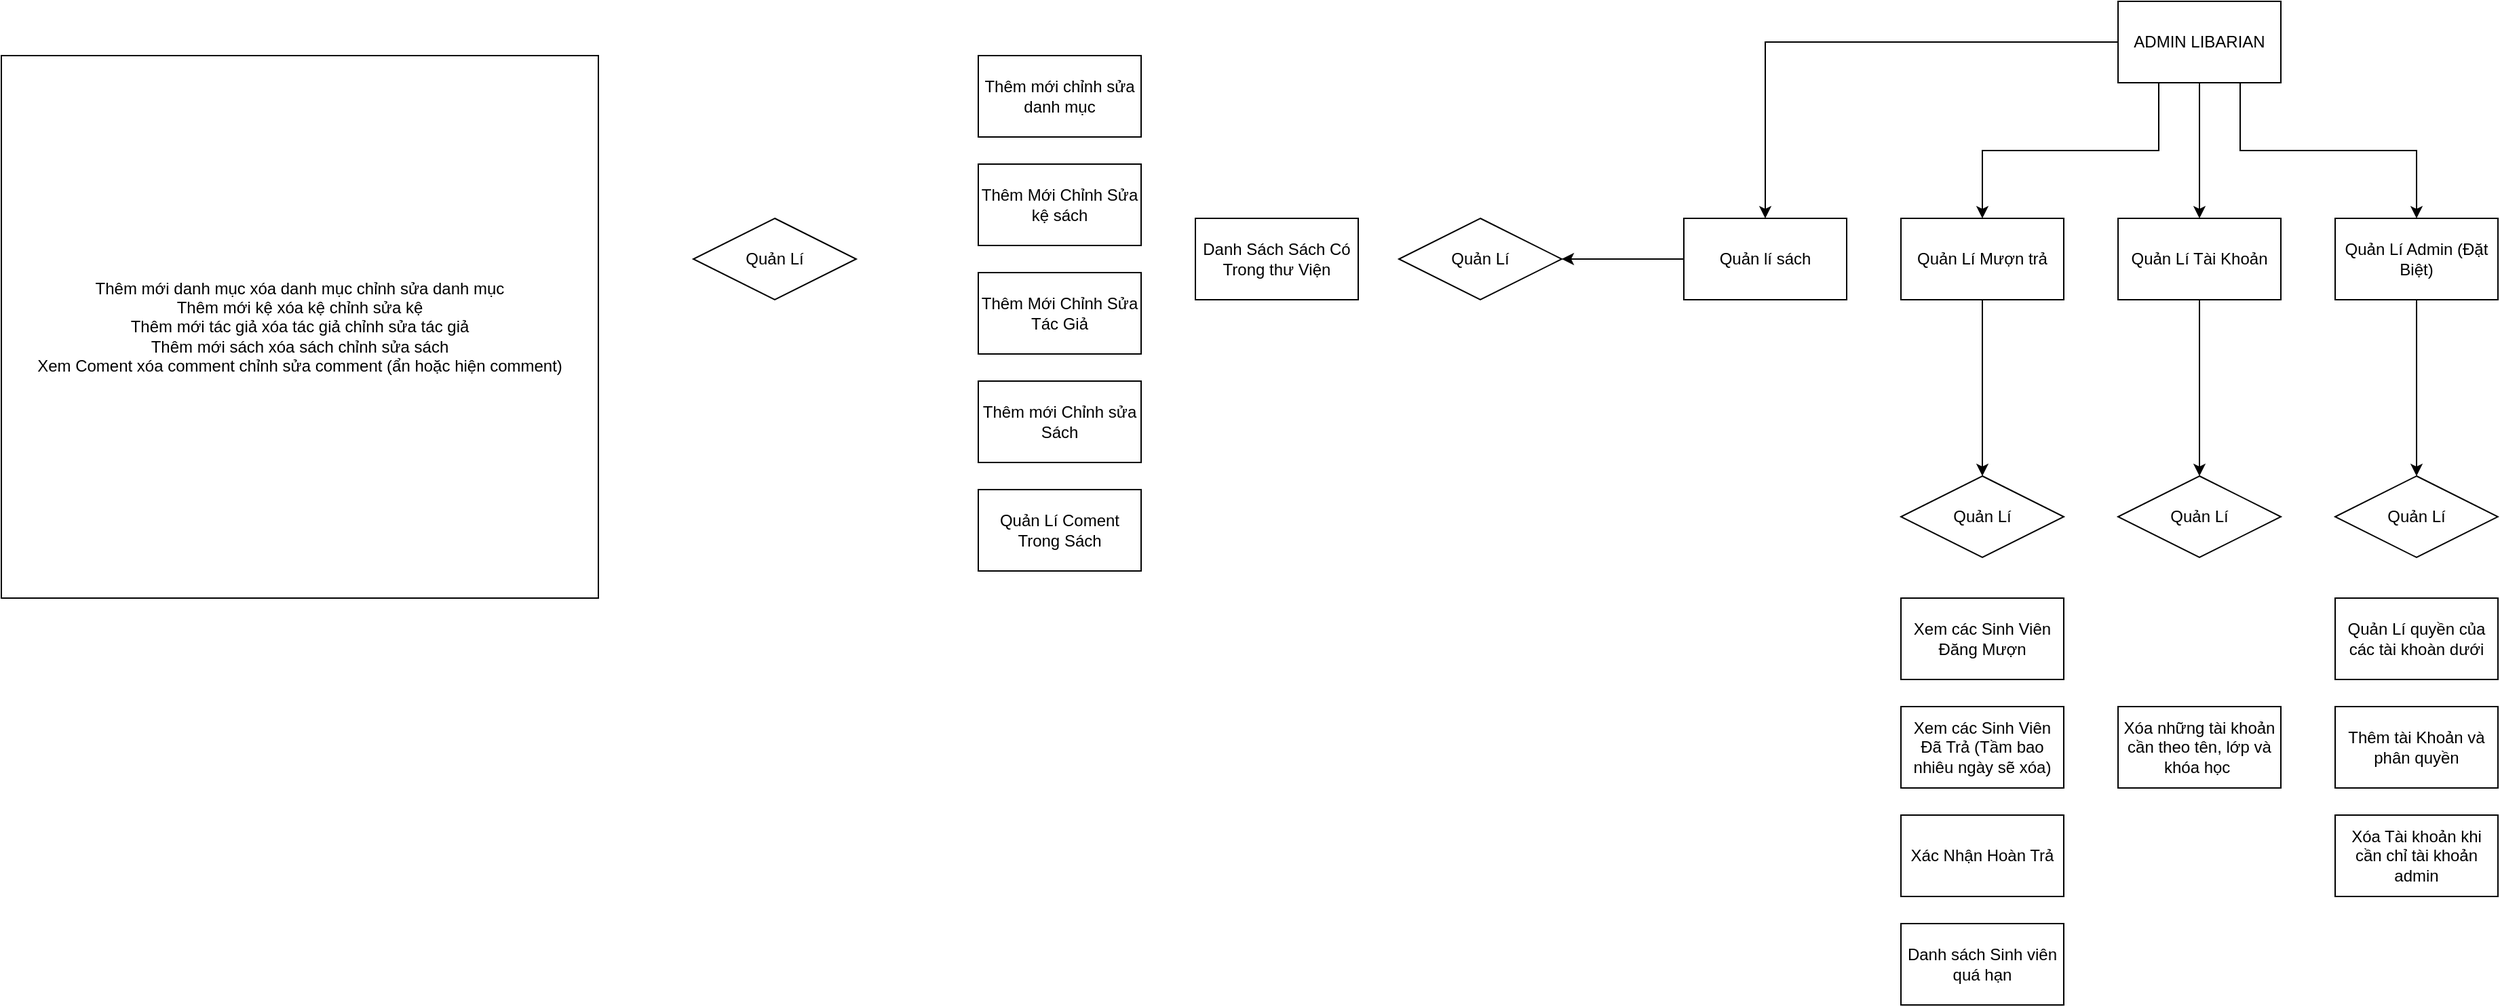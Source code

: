<mxfile version="17.1.2" type="device"><diagram id="cVdojBHhK5XvbkJo02rZ" name="Page-1"><mxGraphModel dx="2573" dy="502" grid="1" gridSize="10" guides="1" tooltips="1" connect="1" arrows="1" fold="1" page="1" pageScale="1" pageWidth="1654" pageHeight="2336" math="0" shadow="0"><root><mxCell id="0"/><mxCell id="1" parent="0"/><mxCell id="awL44UZkZnFPJXAZ_nr6-22" style="edgeStyle=orthogonalEdgeStyle;rounded=0;orthogonalLoop=1;jettySize=auto;html=1;exitX=0;exitY=0.5;exitDx=0;exitDy=0;entryX=1;entryY=0.5;entryDx=0;entryDy=0;" edge="1" parent="1" source="kkQLFHcbzOoR0DR4Loe_-2" target="awL44UZkZnFPJXAZ_nr6-21"><mxGeometry relative="1" as="geometry"/></mxCell><mxCell id="kkQLFHcbzOoR0DR4Loe_-2" value="Quản lí sách" style="rounded=0;whiteSpace=wrap;html=1;" vertex="1" parent="1"><mxGeometry x="160" y="200" width="120" height="60" as="geometry"/></mxCell><mxCell id="awL44UZkZnFPJXAZ_nr6-36" style="edgeStyle=orthogonalEdgeStyle;rounded=0;orthogonalLoop=1;jettySize=auto;html=1;exitX=0.5;exitY=1;exitDx=0;exitDy=0;entryX=0.5;entryY=0;entryDx=0;entryDy=0;" edge="1" parent="1" source="kkQLFHcbzOoR0DR4Loe_-3" target="awL44UZkZnFPJXAZ_nr6-29"><mxGeometry relative="1" as="geometry"/></mxCell><mxCell id="kkQLFHcbzOoR0DR4Loe_-3" value="Quản Lí Mượn trả" style="rounded=0;whiteSpace=wrap;html=1;" vertex="1" parent="1"><mxGeometry x="320" y="200" width="120" height="60" as="geometry"/></mxCell><mxCell id="awL44UZkZnFPJXAZ_nr6-55" style="edgeStyle=orthogonalEdgeStyle;rounded=0;orthogonalLoop=1;jettySize=auto;html=1;exitX=0.5;exitY=1;exitDx=0;exitDy=0;entryX=0.5;entryY=0;entryDx=0;entryDy=0;" edge="1" parent="1" source="kkQLFHcbzOoR0DR4Loe_-10" target="awL44UZkZnFPJXAZ_nr6-50"><mxGeometry relative="1" as="geometry"/></mxCell><mxCell id="kkQLFHcbzOoR0DR4Loe_-10" value="Quản Lí Admin (Đặt Biệt)" style="rounded=0;whiteSpace=wrap;html=1;" vertex="1" parent="1"><mxGeometry x="640" y="200" width="120" height="60" as="geometry"/></mxCell><mxCell id="kkQLFHcbzOoR0DR4Loe_-20" value="Danh Sách Sách Có Trong thư Viện" style="rounded=0;whiteSpace=wrap;html=1;" vertex="1" parent="1"><mxGeometry x="-200" y="200" width="120" height="60" as="geometry"/></mxCell><mxCell id="kkQLFHcbzOoR0DR4Loe_-21" value="Thêm mới Chỉnh sửa Sách" style="rounded=0;whiteSpace=wrap;html=1;" vertex="1" parent="1"><mxGeometry x="-360" y="320" width="120" height="60" as="geometry"/></mxCell><mxCell id="kkQLFHcbzOoR0DR4Loe_-22" value="Quản Lí Coment Trong Sách" style="rounded=0;whiteSpace=wrap;html=1;" vertex="1" parent="1"><mxGeometry x="-360" y="400" width="120" height="60" as="geometry"/></mxCell><mxCell id="kkQLFHcbzOoR0DR4Loe_-26" value="Thêm mới chỉnh sửa danh mục" style="rounded=0;whiteSpace=wrap;html=1;" vertex="1" parent="1"><mxGeometry x="-360" y="80" width="120" height="60" as="geometry"/></mxCell><mxCell id="kkQLFHcbzOoR0DR4Loe_-27" value="Thêm Mới Chỉnh Sửa kệ sách" style="rounded=0;whiteSpace=wrap;html=1;" vertex="1" parent="1"><mxGeometry x="-360" y="160" width="120" height="60" as="geometry"/></mxCell><mxCell id="awL44UZkZnFPJXAZ_nr6-1" value="Thêm Mới Chỉnh Sửa Tác Giả" style="rounded=0;whiteSpace=wrap;html=1;" vertex="1" parent="1"><mxGeometry x="-360" y="240" width="120" height="60" as="geometry"/></mxCell><mxCell id="awL44UZkZnFPJXAZ_nr6-14" style="edgeStyle=orthogonalEdgeStyle;rounded=0;orthogonalLoop=1;jettySize=auto;html=1;exitX=0;exitY=0.5;exitDx=0;exitDy=0;" edge="1" parent="1" source="awL44UZkZnFPJXAZ_nr6-10" target="kkQLFHcbzOoR0DR4Loe_-2"><mxGeometry relative="1" as="geometry"/></mxCell><mxCell id="awL44UZkZnFPJXAZ_nr6-15" style="edgeStyle=orthogonalEdgeStyle;rounded=0;orthogonalLoop=1;jettySize=auto;html=1;exitX=0.25;exitY=1;exitDx=0;exitDy=0;entryX=0.5;entryY=0;entryDx=0;entryDy=0;" edge="1" parent="1" source="awL44UZkZnFPJXAZ_nr6-10" target="kkQLFHcbzOoR0DR4Loe_-3"><mxGeometry relative="1" as="geometry"/></mxCell><mxCell id="awL44UZkZnFPJXAZ_nr6-49" style="edgeStyle=orthogonalEdgeStyle;rounded=0;orthogonalLoop=1;jettySize=auto;html=1;exitX=0.75;exitY=1;exitDx=0;exitDy=0;" edge="1" parent="1" source="awL44UZkZnFPJXAZ_nr6-10" target="kkQLFHcbzOoR0DR4Loe_-10"><mxGeometry relative="1" as="geometry"/></mxCell><mxCell id="awL44UZkZnFPJXAZ_nr6-62" style="edgeStyle=orthogonalEdgeStyle;rounded=0;orthogonalLoop=1;jettySize=auto;html=1;exitX=0.5;exitY=1;exitDx=0;exitDy=0;" edge="1" parent="1" source="awL44UZkZnFPJXAZ_nr6-10" target="awL44UZkZnFPJXAZ_nr6-57"><mxGeometry relative="1" as="geometry"/></mxCell><mxCell id="awL44UZkZnFPJXAZ_nr6-10" value="ADMIN LIBARIAN" style="rounded=0;whiteSpace=wrap;html=1;fillColor=none;" vertex="1" parent="1"><mxGeometry x="480" y="40" width="120" height="60" as="geometry"/></mxCell><mxCell id="awL44UZkZnFPJXAZ_nr6-21" value="Quản Lí" style="shape=rhombus;perimeter=rhombusPerimeter;whiteSpace=wrap;html=1;align=center;fillColor=none;" vertex="1" parent="1"><mxGeometry x="-50" y="200" width="120" height="60" as="geometry"/></mxCell><mxCell id="awL44UZkZnFPJXAZ_nr6-26" value="Quản Lí" style="shape=rhombus;perimeter=rhombusPerimeter;whiteSpace=wrap;html=1;align=center;fillColor=none;" vertex="1" parent="1"><mxGeometry x="-570" y="200" width="120" height="60" as="geometry"/></mxCell><mxCell id="awL44UZkZnFPJXAZ_nr6-27" value="Thêm mới danh mục xóa danh mục chỉnh sửa danh mục&lt;br&gt;Thêm mới kệ xóa kệ chỉnh sửa kệ&lt;br&gt;Thêm mới tác giả xóa tác giả chỉnh sửa tác giả&lt;br&gt;Thêm mới sách xóa sách chỉnh sửa sách&lt;br&gt;Xem Coment xóa comment chỉnh sửa comment (ẩn hoặc hiện comment)" style="rounded=0;whiteSpace=wrap;html=1;fillColor=default;" vertex="1" parent="1"><mxGeometry x="-1080" y="80" width="440" height="400" as="geometry"/></mxCell><mxCell id="awL44UZkZnFPJXAZ_nr6-29" value="Quản Lí" style="shape=rhombus;perimeter=rhombusPerimeter;whiteSpace=wrap;html=1;align=center;fillColor=default;" vertex="1" parent="1"><mxGeometry x="320" y="390" width="120" height="60" as="geometry"/></mxCell><mxCell id="awL44UZkZnFPJXAZ_nr6-31" value="Danh sách Sinh viên quá hạn" style="rounded=0;whiteSpace=wrap;html=1;" vertex="1" parent="1"><mxGeometry x="320" y="720" width="120" height="60" as="geometry"/></mxCell><mxCell id="awL44UZkZnFPJXAZ_nr6-33" value="Xem các Sinh Viên Đăng Mượn" style="rounded=0;whiteSpace=wrap;html=1;" vertex="1" parent="1"><mxGeometry x="320" y="480" width="120" height="60" as="geometry"/></mxCell><mxCell id="awL44UZkZnFPJXAZ_nr6-34" value="Xem các Sinh Viên Đã Trả (Tầm bao nhiêu ngày sẽ xóa)" style="rounded=0;whiteSpace=wrap;html=1;" vertex="1" parent="1"><mxGeometry x="320" y="560" width="120" height="60" as="geometry"/></mxCell><mxCell id="awL44UZkZnFPJXAZ_nr6-35" value="Xác Nhận Hoàn Trả" style="rounded=0;whiteSpace=wrap;html=1;" vertex="1" parent="1"><mxGeometry x="320" y="640" width="120" height="60" as="geometry"/></mxCell><mxCell id="awL44UZkZnFPJXAZ_nr6-50" value="Quản Lí" style="shape=rhombus;perimeter=rhombusPerimeter;whiteSpace=wrap;html=1;align=center;fillColor=default;" vertex="1" parent="1"><mxGeometry x="640" y="390" width="120" height="60" as="geometry"/></mxCell><mxCell id="awL44UZkZnFPJXAZ_nr6-52" value="Quản Lí quyền của các tài khoàn dưới" style="rounded=0;whiteSpace=wrap;html=1;" vertex="1" parent="1"><mxGeometry x="640" y="480" width="120" height="60" as="geometry"/></mxCell><mxCell id="awL44UZkZnFPJXAZ_nr6-53" value="Thêm tài Khoản và phân quyền" style="rounded=0;whiteSpace=wrap;html=1;" vertex="1" parent="1"><mxGeometry x="640" y="560" width="120" height="60" as="geometry"/></mxCell><mxCell id="awL44UZkZnFPJXAZ_nr6-54" value="Xóa Tài khoản khi cần chỉ tài khoản admin" style="rounded=0;whiteSpace=wrap;html=1;" vertex="1" parent="1"><mxGeometry x="640" y="640" width="120" height="60" as="geometry"/></mxCell><mxCell id="awL44UZkZnFPJXAZ_nr6-56" style="edgeStyle=orthogonalEdgeStyle;rounded=0;orthogonalLoop=1;jettySize=auto;html=1;exitX=0.5;exitY=1;exitDx=0;exitDy=0;entryX=0.5;entryY=0;entryDx=0;entryDy=0;" edge="1" parent="1" source="awL44UZkZnFPJXAZ_nr6-57" target="awL44UZkZnFPJXAZ_nr6-58"><mxGeometry relative="1" as="geometry"/></mxCell><mxCell id="awL44UZkZnFPJXAZ_nr6-57" value="Quản Lí Tài Khoản" style="rounded=0;whiteSpace=wrap;html=1;" vertex="1" parent="1"><mxGeometry x="480" y="200" width="120" height="60" as="geometry"/></mxCell><mxCell id="awL44UZkZnFPJXAZ_nr6-58" value="Quản Lí" style="shape=rhombus;perimeter=rhombusPerimeter;whiteSpace=wrap;html=1;align=center;fillColor=default;" vertex="1" parent="1"><mxGeometry x="480" y="390" width="120" height="60" as="geometry"/></mxCell><mxCell id="awL44UZkZnFPJXAZ_nr6-59" value="Xóa những tài khoản cần theo tên, lớp và khóa học&amp;nbsp;" style="rounded=0;whiteSpace=wrap;html=1;" vertex="1" parent="1"><mxGeometry x="480" y="560" width="120" height="60" as="geometry"/></mxCell></root></mxGraphModel></diagram></mxfile>
